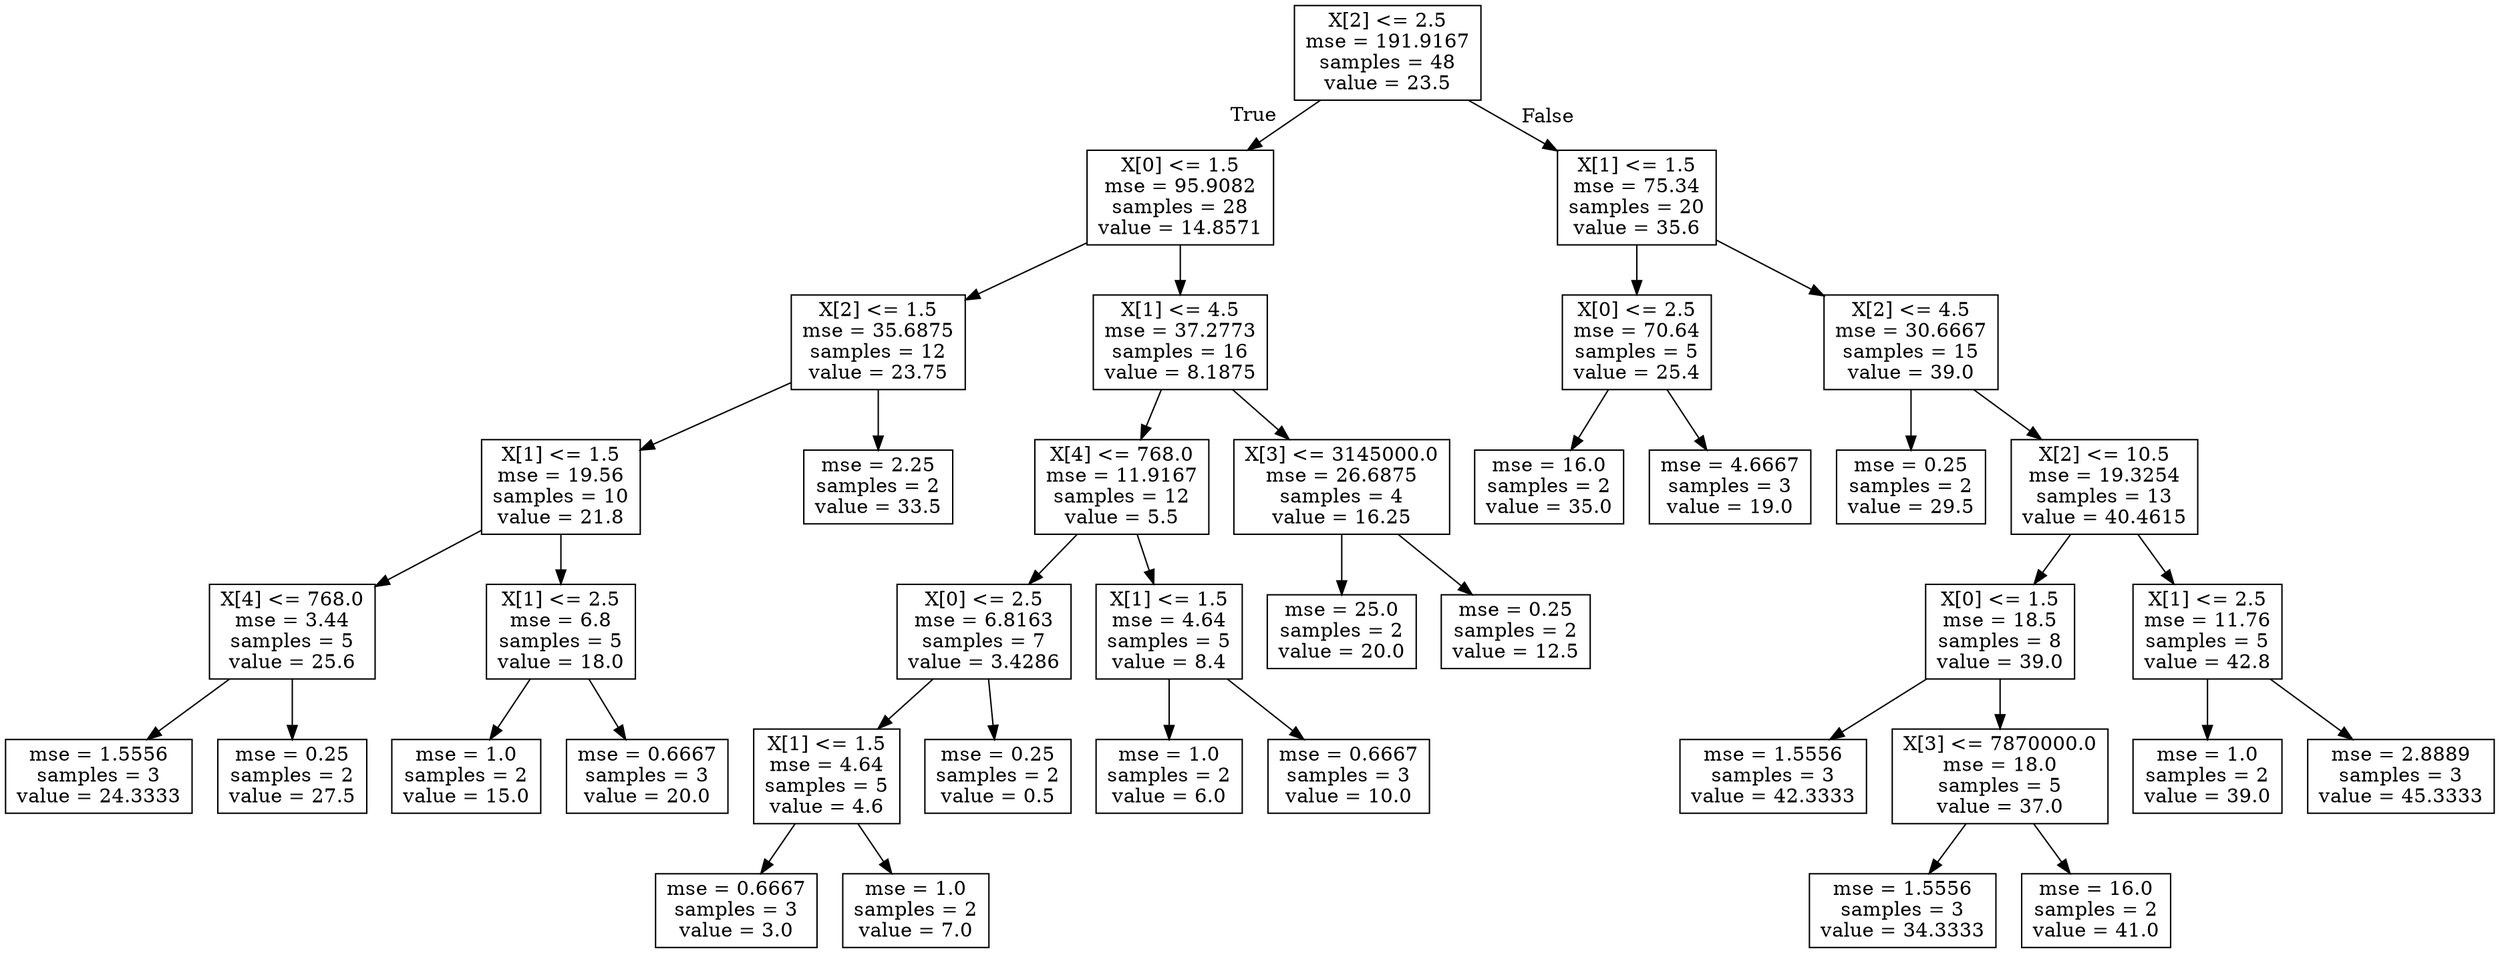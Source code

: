 digraph Tree {
node [shape=box] ;
0 [label="X[2] <= 2.5\nmse = 191.9167\nsamples = 48\nvalue = 23.5"] ;
1 [label="X[0] <= 1.5\nmse = 95.9082\nsamples = 28\nvalue = 14.8571"] ;
0 -> 1 [labeldistance=2.5, labelangle=45, headlabel="True"] ;
2 [label="X[2] <= 1.5\nmse = 35.6875\nsamples = 12\nvalue = 23.75"] ;
1 -> 2 ;
3 [label="X[1] <= 1.5\nmse = 19.56\nsamples = 10\nvalue = 21.8"] ;
2 -> 3 ;
4 [label="X[4] <= 768.0\nmse = 3.44\nsamples = 5\nvalue = 25.6"] ;
3 -> 4 ;
5 [label="mse = 1.5556\nsamples = 3\nvalue = 24.3333"] ;
4 -> 5 ;
6 [label="mse = 0.25\nsamples = 2\nvalue = 27.5"] ;
4 -> 6 ;
7 [label="X[1] <= 2.5\nmse = 6.8\nsamples = 5\nvalue = 18.0"] ;
3 -> 7 ;
8 [label="mse = 1.0\nsamples = 2\nvalue = 15.0"] ;
7 -> 8 ;
9 [label="mse = 0.6667\nsamples = 3\nvalue = 20.0"] ;
7 -> 9 ;
10 [label="mse = 2.25\nsamples = 2\nvalue = 33.5"] ;
2 -> 10 ;
11 [label="X[1] <= 4.5\nmse = 37.2773\nsamples = 16\nvalue = 8.1875"] ;
1 -> 11 ;
12 [label="X[4] <= 768.0\nmse = 11.9167\nsamples = 12\nvalue = 5.5"] ;
11 -> 12 ;
13 [label="X[0] <= 2.5\nmse = 6.8163\nsamples = 7\nvalue = 3.4286"] ;
12 -> 13 ;
14 [label="X[1] <= 1.5\nmse = 4.64\nsamples = 5\nvalue = 4.6"] ;
13 -> 14 ;
15 [label="mse = 0.6667\nsamples = 3\nvalue = 3.0"] ;
14 -> 15 ;
16 [label="mse = 1.0\nsamples = 2\nvalue = 7.0"] ;
14 -> 16 ;
17 [label="mse = 0.25\nsamples = 2\nvalue = 0.5"] ;
13 -> 17 ;
18 [label="X[1] <= 1.5\nmse = 4.64\nsamples = 5\nvalue = 8.4"] ;
12 -> 18 ;
19 [label="mse = 1.0\nsamples = 2\nvalue = 6.0"] ;
18 -> 19 ;
20 [label="mse = 0.6667\nsamples = 3\nvalue = 10.0"] ;
18 -> 20 ;
21 [label="X[3] <= 3145000.0\nmse = 26.6875\nsamples = 4\nvalue = 16.25"] ;
11 -> 21 ;
22 [label="mse = 25.0\nsamples = 2\nvalue = 20.0"] ;
21 -> 22 ;
23 [label="mse = 0.25\nsamples = 2\nvalue = 12.5"] ;
21 -> 23 ;
24 [label="X[1] <= 1.5\nmse = 75.34\nsamples = 20\nvalue = 35.6"] ;
0 -> 24 [labeldistance=2.5, labelangle=-45, headlabel="False"] ;
25 [label="X[0] <= 2.5\nmse = 70.64\nsamples = 5\nvalue = 25.4"] ;
24 -> 25 ;
26 [label="mse = 16.0\nsamples = 2\nvalue = 35.0"] ;
25 -> 26 ;
27 [label="mse = 4.6667\nsamples = 3\nvalue = 19.0"] ;
25 -> 27 ;
28 [label="X[2] <= 4.5\nmse = 30.6667\nsamples = 15\nvalue = 39.0"] ;
24 -> 28 ;
29 [label="mse = 0.25\nsamples = 2\nvalue = 29.5"] ;
28 -> 29 ;
30 [label="X[2] <= 10.5\nmse = 19.3254\nsamples = 13\nvalue = 40.4615"] ;
28 -> 30 ;
31 [label="X[0] <= 1.5\nmse = 18.5\nsamples = 8\nvalue = 39.0"] ;
30 -> 31 ;
32 [label="mse = 1.5556\nsamples = 3\nvalue = 42.3333"] ;
31 -> 32 ;
33 [label="X[3] <= 7870000.0\nmse = 18.0\nsamples = 5\nvalue = 37.0"] ;
31 -> 33 ;
34 [label="mse = 1.5556\nsamples = 3\nvalue = 34.3333"] ;
33 -> 34 ;
35 [label="mse = 16.0\nsamples = 2\nvalue = 41.0"] ;
33 -> 35 ;
36 [label="X[1] <= 2.5\nmse = 11.76\nsamples = 5\nvalue = 42.8"] ;
30 -> 36 ;
37 [label="mse = 1.0\nsamples = 2\nvalue = 39.0"] ;
36 -> 37 ;
38 [label="mse = 2.8889\nsamples = 3\nvalue = 45.3333"] ;
36 -> 38 ;
}